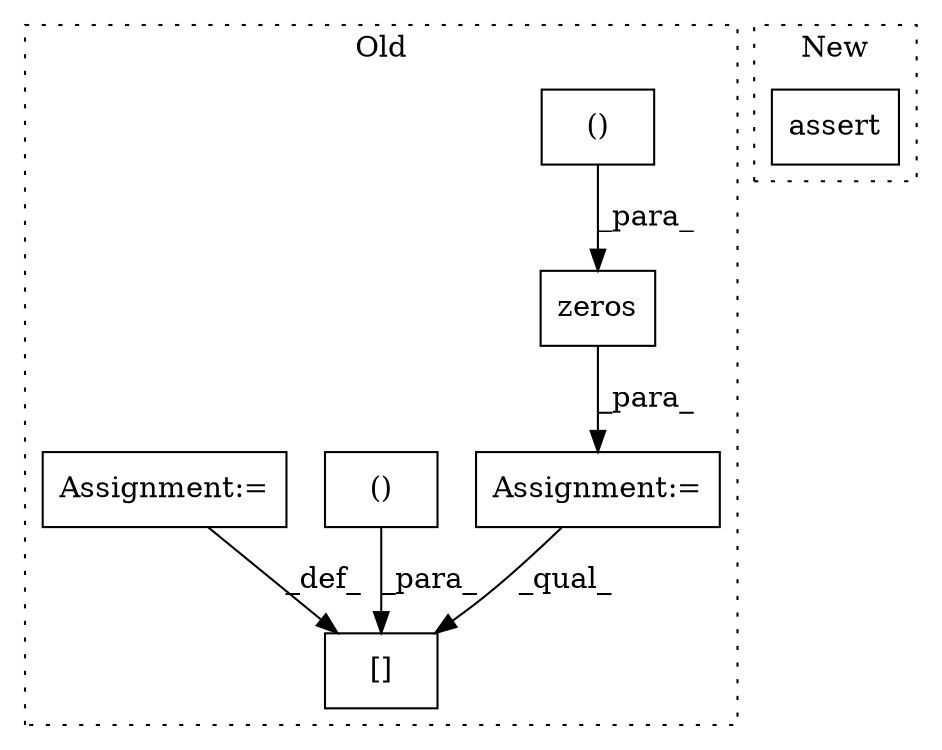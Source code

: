 digraph G {
subgraph cluster0 {
1 [label="zeros" a="32" s="220,246" l="11,2" shape="box"];
3 [label="Assignment:=" a="7" s="213" l="1" shape="box"];
4 [label="()" a="106" s="231" l="15" shape="box"];
5 [label="[]" a="2" s="254,277" l="8,2" shape="box"];
6 [label="()" a="106" s="262" l="15" shape="box"];
7 [label="Assignment:=" a="7" s="279" l="1" shape="box"];
label = "Old";
style="dotted";
}
subgraph cluster1 {
2 [label="assert" a="6" s="565" l="7" shape="box"];
label = "New";
style="dotted";
}
1 -> 3 [label="_para_"];
3 -> 5 [label="_qual_"];
4 -> 1 [label="_para_"];
6 -> 5 [label="_para_"];
7 -> 5 [label="_def_"];
}